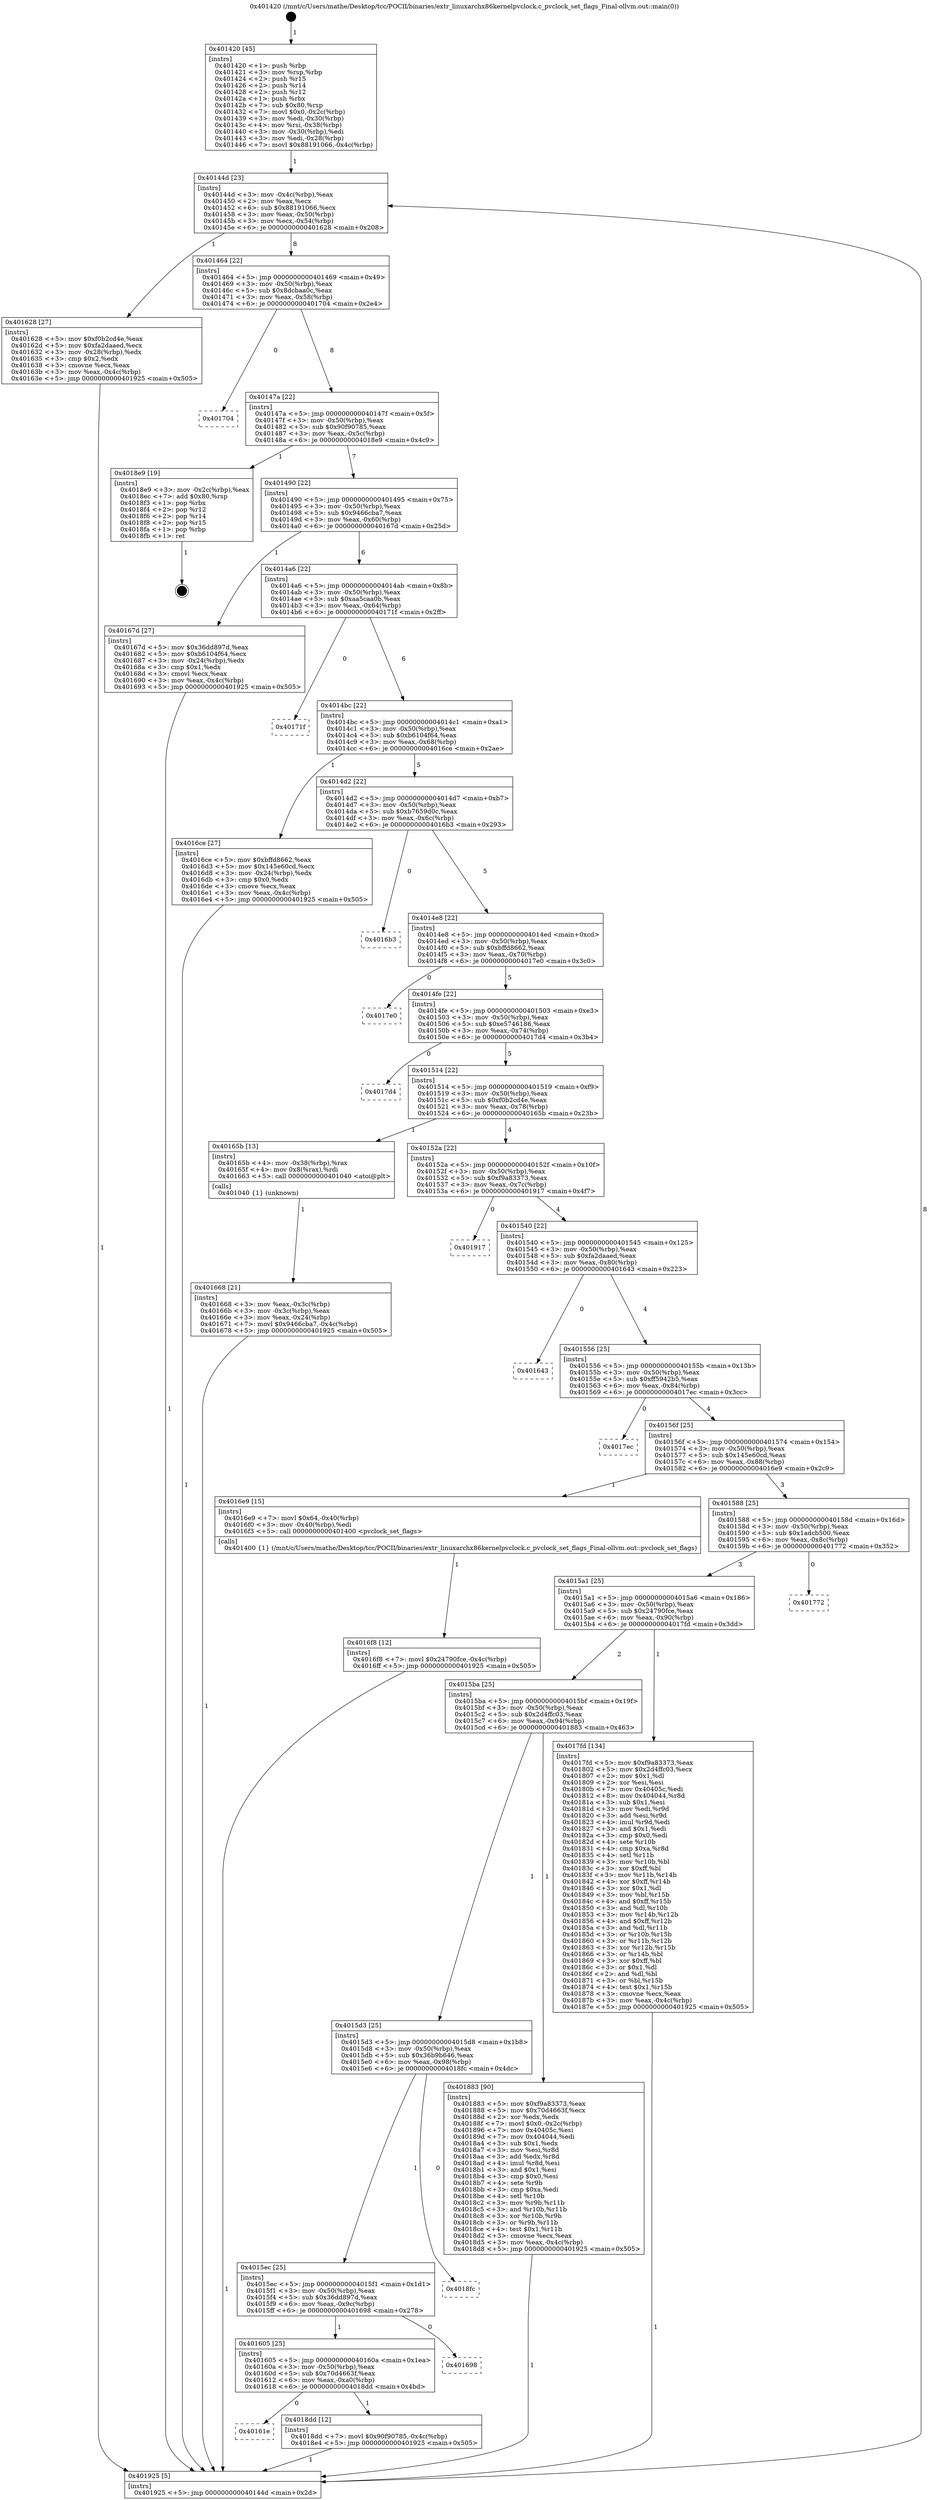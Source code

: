 digraph "0x401420" {
  label = "0x401420 (/mnt/c/Users/mathe/Desktop/tcc/POCII/binaries/extr_linuxarchx86kernelpvclock.c_pvclock_set_flags_Final-ollvm.out::main(0))"
  labelloc = "t"
  node[shape=record]

  Entry [label="",width=0.3,height=0.3,shape=circle,fillcolor=black,style=filled]
  "0x40144d" [label="{
     0x40144d [23]\l
     | [instrs]\l
     &nbsp;&nbsp;0x40144d \<+3\>: mov -0x4c(%rbp),%eax\l
     &nbsp;&nbsp;0x401450 \<+2\>: mov %eax,%ecx\l
     &nbsp;&nbsp;0x401452 \<+6\>: sub $0x88191066,%ecx\l
     &nbsp;&nbsp;0x401458 \<+3\>: mov %eax,-0x50(%rbp)\l
     &nbsp;&nbsp;0x40145b \<+3\>: mov %ecx,-0x54(%rbp)\l
     &nbsp;&nbsp;0x40145e \<+6\>: je 0000000000401628 \<main+0x208\>\l
  }"]
  "0x401628" [label="{
     0x401628 [27]\l
     | [instrs]\l
     &nbsp;&nbsp;0x401628 \<+5\>: mov $0xf0b2cd4e,%eax\l
     &nbsp;&nbsp;0x40162d \<+5\>: mov $0xfa2daaed,%ecx\l
     &nbsp;&nbsp;0x401632 \<+3\>: mov -0x28(%rbp),%edx\l
     &nbsp;&nbsp;0x401635 \<+3\>: cmp $0x2,%edx\l
     &nbsp;&nbsp;0x401638 \<+3\>: cmovne %ecx,%eax\l
     &nbsp;&nbsp;0x40163b \<+3\>: mov %eax,-0x4c(%rbp)\l
     &nbsp;&nbsp;0x40163e \<+5\>: jmp 0000000000401925 \<main+0x505\>\l
  }"]
  "0x401464" [label="{
     0x401464 [22]\l
     | [instrs]\l
     &nbsp;&nbsp;0x401464 \<+5\>: jmp 0000000000401469 \<main+0x49\>\l
     &nbsp;&nbsp;0x401469 \<+3\>: mov -0x50(%rbp),%eax\l
     &nbsp;&nbsp;0x40146c \<+5\>: sub $0x8dcbaa0c,%eax\l
     &nbsp;&nbsp;0x401471 \<+3\>: mov %eax,-0x58(%rbp)\l
     &nbsp;&nbsp;0x401474 \<+6\>: je 0000000000401704 \<main+0x2e4\>\l
  }"]
  "0x401925" [label="{
     0x401925 [5]\l
     | [instrs]\l
     &nbsp;&nbsp;0x401925 \<+5\>: jmp 000000000040144d \<main+0x2d\>\l
  }"]
  "0x401420" [label="{
     0x401420 [45]\l
     | [instrs]\l
     &nbsp;&nbsp;0x401420 \<+1\>: push %rbp\l
     &nbsp;&nbsp;0x401421 \<+3\>: mov %rsp,%rbp\l
     &nbsp;&nbsp;0x401424 \<+2\>: push %r15\l
     &nbsp;&nbsp;0x401426 \<+2\>: push %r14\l
     &nbsp;&nbsp;0x401428 \<+2\>: push %r12\l
     &nbsp;&nbsp;0x40142a \<+1\>: push %rbx\l
     &nbsp;&nbsp;0x40142b \<+7\>: sub $0x80,%rsp\l
     &nbsp;&nbsp;0x401432 \<+7\>: movl $0x0,-0x2c(%rbp)\l
     &nbsp;&nbsp;0x401439 \<+3\>: mov %edi,-0x30(%rbp)\l
     &nbsp;&nbsp;0x40143c \<+4\>: mov %rsi,-0x38(%rbp)\l
     &nbsp;&nbsp;0x401440 \<+3\>: mov -0x30(%rbp),%edi\l
     &nbsp;&nbsp;0x401443 \<+3\>: mov %edi,-0x28(%rbp)\l
     &nbsp;&nbsp;0x401446 \<+7\>: movl $0x88191066,-0x4c(%rbp)\l
  }"]
  Exit [label="",width=0.3,height=0.3,shape=circle,fillcolor=black,style=filled,peripheries=2]
  "0x401704" [label="{
     0x401704\l
  }", style=dashed]
  "0x40147a" [label="{
     0x40147a [22]\l
     | [instrs]\l
     &nbsp;&nbsp;0x40147a \<+5\>: jmp 000000000040147f \<main+0x5f\>\l
     &nbsp;&nbsp;0x40147f \<+3\>: mov -0x50(%rbp),%eax\l
     &nbsp;&nbsp;0x401482 \<+5\>: sub $0x90f90785,%eax\l
     &nbsp;&nbsp;0x401487 \<+3\>: mov %eax,-0x5c(%rbp)\l
     &nbsp;&nbsp;0x40148a \<+6\>: je 00000000004018e9 \<main+0x4c9\>\l
  }"]
  "0x40161e" [label="{
     0x40161e\l
  }", style=dashed]
  "0x4018e9" [label="{
     0x4018e9 [19]\l
     | [instrs]\l
     &nbsp;&nbsp;0x4018e9 \<+3\>: mov -0x2c(%rbp),%eax\l
     &nbsp;&nbsp;0x4018ec \<+7\>: add $0x80,%rsp\l
     &nbsp;&nbsp;0x4018f3 \<+1\>: pop %rbx\l
     &nbsp;&nbsp;0x4018f4 \<+2\>: pop %r12\l
     &nbsp;&nbsp;0x4018f6 \<+2\>: pop %r14\l
     &nbsp;&nbsp;0x4018f8 \<+2\>: pop %r15\l
     &nbsp;&nbsp;0x4018fa \<+1\>: pop %rbp\l
     &nbsp;&nbsp;0x4018fb \<+1\>: ret\l
  }"]
  "0x401490" [label="{
     0x401490 [22]\l
     | [instrs]\l
     &nbsp;&nbsp;0x401490 \<+5\>: jmp 0000000000401495 \<main+0x75\>\l
     &nbsp;&nbsp;0x401495 \<+3\>: mov -0x50(%rbp),%eax\l
     &nbsp;&nbsp;0x401498 \<+5\>: sub $0x9466cba7,%eax\l
     &nbsp;&nbsp;0x40149d \<+3\>: mov %eax,-0x60(%rbp)\l
     &nbsp;&nbsp;0x4014a0 \<+6\>: je 000000000040167d \<main+0x25d\>\l
  }"]
  "0x4018dd" [label="{
     0x4018dd [12]\l
     | [instrs]\l
     &nbsp;&nbsp;0x4018dd \<+7\>: movl $0x90f90785,-0x4c(%rbp)\l
     &nbsp;&nbsp;0x4018e4 \<+5\>: jmp 0000000000401925 \<main+0x505\>\l
  }"]
  "0x40167d" [label="{
     0x40167d [27]\l
     | [instrs]\l
     &nbsp;&nbsp;0x40167d \<+5\>: mov $0x36dd897d,%eax\l
     &nbsp;&nbsp;0x401682 \<+5\>: mov $0xb6104f64,%ecx\l
     &nbsp;&nbsp;0x401687 \<+3\>: mov -0x24(%rbp),%edx\l
     &nbsp;&nbsp;0x40168a \<+3\>: cmp $0x1,%edx\l
     &nbsp;&nbsp;0x40168d \<+3\>: cmovl %ecx,%eax\l
     &nbsp;&nbsp;0x401690 \<+3\>: mov %eax,-0x4c(%rbp)\l
     &nbsp;&nbsp;0x401693 \<+5\>: jmp 0000000000401925 \<main+0x505\>\l
  }"]
  "0x4014a6" [label="{
     0x4014a6 [22]\l
     | [instrs]\l
     &nbsp;&nbsp;0x4014a6 \<+5\>: jmp 00000000004014ab \<main+0x8b\>\l
     &nbsp;&nbsp;0x4014ab \<+3\>: mov -0x50(%rbp),%eax\l
     &nbsp;&nbsp;0x4014ae \<+5\>: sub $0xaa5caa0b,%eax\l
     &nbsp;&nbsp;0x4014b3 \<+3\>: mov %eax,-0x64(%rbp)\l
     &nbsp;&nbsp;0x4014b6 \<+6\>: je 000000000040171f \<main+0x2ff\>\l
  }"]
  "0x401605" [label="{
     0x401605 [25]\l
     | [instrs]\l
     &nbsp;&nbsp;0x401605 \<+5\>: jmp 000000000040160a \<main+0x1ea\>\l
     &nbsp;&nbsp;0x40160a \<+3\>: mov -0x50(%rbp),%eax\l
     &nbsp;&nbsp;0x40160d \<+5\>: sub $0x70d4663f,%eax\l
     &nbsp;&nbsp;0x401612 \<+6\>: mov %eax,-0xa0(%rbp)\l
     &nbsp;&nbsp;0x401618 \<+6\>: je 00000000004018dd \<main+0x4bd\>\l
  }"]
  "0x40171f" [label="{
     0x40171f\l
  }", style=dashed]
  "0x4014bc" [label="{
     0x4014bc [22]\l
     | [instrs]\l
     &nbsp;&nbsp;0x4014bc \<+5\>: jmp 00000000004014c1 \<main+0xa1\>\l
     &nbsp;&nbsp;0x4014c1 \<+3\>: mov -0x50(%rbp),%eax\l
     &nbsp;&nbsp;0x4014c4 \<+5\>: sub $0xb6104f64,%eax\l
     &nbsp;&nbsp;0x4014c9 \<+3\>: mov %eax,-0x68(%rbp)\l
     &nbsp;&nbsp;0x4014cc \<+6\>: je 00000000004016ce \<main+0x2ae\>\l
  }"]
  "0x401698" [label="{
     0x401698\l
  }", style=dashed]
  "0x4016ce" [label="{
     0x4016ce [27]\l
     | [instrs]\l
     &nbsp;&nbsp;0x4016ce \<+5\>: mov $0xbffd8662,%eax\l
     &nbsp;&nbsp;0x4016d3 \<+5\>: mov $0x145e60cd,%ecx\l
     &nbsp;&nbsp;0x4016d8 \<+3\>: mov -0x24(%rbp),%edx\l
     &nbsp;&nbsp;0x4016db \<+3\>: cmp $0x0,%edx\l
     &nbsp;&nbsp;0x4016de \<+3\>: cmove %ecx,%eax\l
     &nbsp;&nbsp;0x4016e1 \<+3\>: mov %eax,-0x4c(%rbp)\l
     &nbsp;&nbsp;0x4016e4 \<+5\>: jmp 0000000000401925 \<main+0x505\>\l
  }"]
  "0x4014d2" [label="{
     0x4014d2 [22]\l
     | [instrs]\l
     &nbsp;&nbsp;0x4014d2 \<+5\>: jmp 00000000004014d7 \<main+0xb7\>\l
     &nbsp;&nbsp;0x4014d7 \<+3\>: mov -0x50(%rbp),%eax\l
     &nbsp;&nbsp;0x4014da \<+5\>: sub $0xb7659d0c,%eax\l
     &nbsp;&nbsp;0x4014df \<+3\>: mov %eax,-0x6c(%rbp)\l
     &nbsp;&nbsp;0x4014e2 \<+6\>: je 00000000004016b3 \<main+0x293\>\l
  }"]
  "0x4015ec" [label="{
     0x4015ec [25]\l
     | [instrs]\l
     &nbsp;&nbsp;0x4015ec \<+5\>: jmp 00000000004015f1 \<main+0x1d1\>\l
     &nbsp;&nbsp;0x4015f1 \<+3\>: mov -0x50(%rbp),%eax\l
     &nbsp;&nbsp;0x4015f4 \<+5\>: sub $0x36dd897d,%eax\l
     &nbsp;&nbsp;0x4015f9 \<+6\>: mov %eax,-0x9c(%rbp)\l
     &nbsp;&nbsp;0x4015ff \<+6\>: je 0000000000401698 \<main+0x278\>\l
  }"]
  "0x4016b3" [label="{
     0x4016b3\l
  }", style=dashed]
  "0x4014e8" [label="{
     0x4014e8 [22]\l
     | [instrs]\l
     &nbsp;&nbsp;0x4014e8 \<+5\>: jmp 00000000004014ed \<main+0xcd\>\l
     &nbsp;&nbsp;0x4014ed \<+3\>: mov -0x50(%rbp),%eax\l
     &nbsp;&nbsp;0x4014f0 \<+5\>: sub $0xbffd8662,%eax\l
     &nbsp;&nbsp;0x4014f5 \<+3\>: mov %eax,-0x70(%rbp)\l
     &nbsp;&nbsp;0x4014f8 \<+6\>: je 00000000004017e0 \<main+0x3c0\>\l
  }"]
  "0x4018fc" [label="{
     0x4018fc\l
  }", style=dashed]
  "0x4017e0" [label="{
     0x4017e0\l
  }", style=dashed]
  "0x4014fe" [label="{
     0x4014fe [22]\l
     | [instrs]\l
     &nbsp;&nbsp;0x4014fe \<+5\>: jmp 0000000000401503 \<main+0xe3\>\l
     &nbsp;&nbsp;0x401503 \<+3\>: mov -0x50(%rbp),%eax\l
     &nbsp;&nbsp;0x401506 \<+5\>: sub $0xe5746186,%eax\l
     &nbsp;&nbsp;0x40150b \<+3\>: mov %eax,-0x74(%rbp)\l
     &nbsp;&nbsp;0x40150e \<+6\>: je 00000000004017d4 \<main+0x3b4\>\l
  }"]
  "0x4015d3" [label="{
     0x4015d3 [25]\l
     | [instrs]\l
     &nbsp;&nbsp;0x4015d3 \<+5\>: jmp 00000000004015d8 \<main+0x1b8\>\l
     &nbsp;&nbsp;0x4015d8 \<+3\>: mov -0x50(%rbp),%eax\l
     &nbsp;&nbsp;0x4015db \<+5\>: sub $0x36b9b646,%eax\l
     &nbsp;&nbsp;0x4015e0 \<+6\>: mov %eax,-0x98(%rbp)\l
     &nbsp;&nbsp;0x4015e6 \<+6\>: je 00000000004018fc \<main+0x4dc\>\l
  }"]
  "0x4017d4" [label="{
     0x4017d4\l
  }", style=dashed]
  "0x401514" [label="{
     0x401514 [22]\l
     | [instrs]\l
     &nbsp;&nbsp;0x401514 \<+5\>: jmp 0000000000401519 \<main+0xf9\>\l
     &nbsp;&nbsp;0x401519 \<+3\>: mov -0x50(%rbp),%eax\l
     &nbsp;&nbsp;0x40151c \<+5\>: sub $0xf0b2cd4e,%eax\l
     &nbsp;&nbsp;0x401521 \<+3\>: mov %eax,-0x78(%rbp)\l
     &nbsp;&nbsp;0x401524 \<+6\>: je 000000000040165b \<main+0x23b\>\l
  }"]
  "0x401883" [label="{
     0x401883 [90]\l
     | [instrs]\l
     &nbsp;&nbsp;0x401883 \<+5\>: mov $0xf9a83373,%eax\l
     &nbsp;&nbsp;0x401888 \<+5\>: mov $0x70d4663f,%ecx\l
     &nbsp;&nbsp;0x40188d \<+2\>: xor %edx,%edx\l
     &nbsp;&nbsp;0x40188f \<+7\>: movl $0x0,-0x2c(%rbp)\l
     &nbsp;&nbsp;0x401896 \<+7\>: mov 0x40405c,%esi\l
     &nbsp;&nbsp;0x40189d \<+7\>: mov 0x404044,%edi\l
     &nbsp;&nbsp;0x4018a4 \<+3\>: sub $0x1,%edx\l
     &nbsp;&nbsp;0x4018a7 \<+3\>: mov %esi,%r8d\l
     &nbsp;&nbsp;0x4018aa \<+3\>: add %edx,%r8d\l
     &nbsp;&nbsp;0x4018ad \<+4\>: imul %r8d,%esi\l
     &nbsp;&nbsp;0x4018b1 \<+3\>: and $0x1,%esi\l
     &nbsp;&nbsp;0x4018b4 \<+3\>: cmp $0x0,%esi\l
     &nbsp;&nbsp;0x4018b7 \<+4\>: sete %r9b\l
     &nbsp;&nbsp;0x4018bb \<+3\>: cmp $0xa,%edi\l
     &nbsp;&nbsp;0x4018be \<+4\>: setl %r10b\l
     &nbsp;&nbsp;0x4018c2 \<+3\>: mov %r9b,%r11b\l
     &nbsp;&nbsp;0x4018c5 \<+3\>: and %r10b,%r11b\l
     &nbsp;&nbsp;0x4018c8 \<+3\>: xor %r10b,%r9b\l
     &nbsp;&nbsp;0x4018cb \<+3\>: or %r9b,%r11b\l
     &nbsp;&nbsp;0x4018ce \<+4\>: test $0x1,%r11b\l
     &nbsp;&nbsp;0x4018d2 \<+3\>: cmovne %ecx,%eax\l
     &nbsp;&nbsp;0x4018d5 \<+3\>: mov %eax,-0x4c(%rbp)\l
     &nbsp;&nbsp;0x4018d8 \<+5\>: jmp 0000000000401925 \<main+0x505\>\l
  }"]
  "0x40165b" [label="{
     0x40165b [13]\l
     | [instrs]\l
     &nbsp;&nbsp;0x40165b \<+4\>: mov -0x38(%rbp),%rax\l
     &nbsp;&nbsp;0x40165f \<+4\>: mov 0x8(%rax),%rdi\l
     &nbsp;&nbsp;0x401663 \<+5\>: call 0000000000401040 \<atoi@plt\>\l
     | [calls]\l
     &nbsp;&nbsp;0x401040 \{1\} (unknown)\l
  }"]
  "0x40152a" [label="{
     0x40152a [22]\l
     | [instrs]\l
     &nbsp;&nbsp;0x40152a \<+5\>: jmp 000000000040152f \<main+0x10f\>\l
     &nbsp;&nbsp;0x40152f \<+3\>: mov -0x50(%rbp),%eax\l
     &nbsp;&nbsp;0x401532 \<+5\>: sub $0xf9a83373,%eax\l
     &nbsp;&nbsp;0x401537 \<+3\>: mov %eax,-0x7c(%rbp)\l
     &nbsp;&nbsp;0x40153a \<+6\>: je 0000000000401917 \<main+0x4f7\>\l
  }"]
  "0x401668" [label="{
     0x401668 [21]\l
     | [instrs]\l
     &nbsp;&nbsp;0x401668 \<+3\>: mov %eax,-0x3c(%rbp)\l
     &nbsp;&nbsp;0x40166b \<+3\>: mov -0x3c(%rbp),%eax\l
     &nbsp;&nbsp;0x40166e \<+3\>: mov %eax,-0x24(%rbp)\l
     &nbsp;&nbsp;0x401671 \<+7\>: movl $0x9466cba7,-0x4c(%rbp)\l
     &nbsp;&nbsp;0x401678 \<+5\>: jmp 0000000000401925 \<main+0x505\>\l
  }"]
  "0x4015ba" [label="{
     0x4015ba [25]\l
     | [instrs]\l
     &nbsp;&nbsp;0x4015ba \<+5\>: jmp 00000000004015bf \<main+0x19f\>\l
     &nbsp;&nbsp;0x4015bf \<+3\>: mov -0x50(%rbp),%eax\l
     &nbsp;&nbsp;0x4015c2 \<+5\>: sub $0x2d4ffc03,%eax\l
     &nbsp;&nbsp;0x4015c7 \<+6\>: mov %eax,-0x94(%rbp)\l
     &nbsp;&nbsp;0x4015cd \<+6\>: je 0000000000401883 \<main+0x463\>\l
  }"]
  "0x401917" [label="{
     0x401917\l
  }", style=dashed]
  "0x401540" [label="{
     0x401540 [22]\l
     | [instrs]\l
     &nbsp;&nbsp;0x401540 \<+5\>: jmp 0000000000401545 \<main+0x125\>\l
     &nbsp;&nbsp;0x401545 \<+3\>: mov -0x50(%rbp),%eax\l
     &nbsp;&nbsp;0x401548 \<+5\>: sub $0xfa2daaed,%eax\l
     &nbsp;&nbsp;0x40154d \<+3\>: mov %eax,-0x80(%rbp)\l
     &nbsp;&nbsp;0x401550 \<+6\>: je 0000000000401643 \<main+0x223\>\l
  }"]
  "0x4017fd" [label="{
     0x4017fd [134]\l
     | [instrs]\l
     &nbsp;&nbsp;0x4017fd \<+5\>: mov $0xf9a83373,%eax\l
     &nbsp;&nbsp;0x401802 \<+5\>: mov $0x2d4ffc03,%ecx\l
     &nbsp;&nbsp;0x401807 \<+2\>: mov $0x1,%dl\l
     &nbsp;&nbsp;0x401809 \<+2\>: xor %esi,%esi\l
     &nbsp;&nbsp;0x40180b \<+7\>: mov 0x40405c,%edi\l
     &nbsp;&nbsp;0x401812 \<+8\>: mov 0x404044,%r8d\l
     &nbsp;&nbsp;0x40181a \<+3\>: sub $0x1,%esi\l
     &nbsp;&nbsp;0x40181d \<+3\>: mov %edi,%r9d\l
     &nbsp;&nbsp;0x401820 \<+3\>: add %esi,%r9d\l
     &nbsp;&nbsp;0x401823 \<+4\>: imul %r9d,%edi\l
     &nbsp;&nbsp;0x401827 \<+3\>: and $0x1,%edi\l
     &nbsp;&nbsp;0x40182a \<+3\>: cmp $0x0,%edi\l
     &nbsp;&nbsp;0x40182d \<+4\>: sete %r10b\l
     &nbsp;&nbsp;0x401831 \<+4\>: cmp $0xa,%r8d\l
     &nbsp;&nbsp;0x401835 \<+4\>: setl %r11b\l
     &nbsp;&nbsp;0x401839 \<+3\>: mov %r10b,%bl\l
     &nbsp;&nbsp;0x40183c \<+3\>: xor $0xff,%bl\l
     &nbsp;&nbsp;0x40183f \<+3\>: mov %r11b,%r14b\l
     &nbsp;&nbsp;0x401842 \<+4\>: xor $0xff,%r14b\l
     &nbsp;&nbsp;0x401846 \<+3\>: xor $0x1,%dl\l
     &nbsp;&nbsp;0x401849 \<+3\>: mov %bl,%r15b\l
     &nbsp;&nbsp;0x40184c \<+4\>: and $0xff,%r15b\l
     &nbsp;&nbsp;0x401850 \<+3\>: and %dl,%r10b\l
     &nbsp;&nbsp;0x401853 \<+3\>: mov %r14b,%r12b\l
     &nbsp;&nbsp;0x401856 \<+4\>: and $0xff,%r12b\l
     &nbsp;&nbsp;0x40185a \<+3\>: and %dl,%r11b\l
     &nbsp;&nbsp;0x40185d \<+3\>: or %r10b,%r15b\l
     &nbsp;&nbsp;0x401860 \<+3\>: or %r11b,%r12b\l
     &nbsp;&nbsp;0x401863 \<+3\>: xor %r12b,%r15b\l
     &nbsp;&nbsp;0x401866 \<+3\>: or %r14b,%bl\l
     &nbsp;&nbsp;0x401869 \<+3\>: xor $0xff,%bl\l
     &nbsp;&nbsp;0x40186c \<+3\>: or $0x1,%dl\l
     &nbsp;&nbsp;0x40186f \<+2\>: and %dl,%bl\l
     &nbsp;&nbsp;0x401871 \<+3\>: or %bl,%r15b\l
     &nbsp;&nbsp;0x401874 \<+4\>: test $0x1,%r15b\l
     &nbsp;&nbsp;0x401878 \<+3\>: cmovne %ecx,%eax\l
     &nbsp;&nbsp;0x40187b \<+3\>: mov %eax,-0x4c(%rbp)\l
     &nbsp;&nbsp;0x40187e \<+5\>: jmp 0000000000401925 \<main+0x505\>\l
  }"]
  "0x401643" [label="{
     0x401643\l
  }", style=dashed]
  "0x401556" [label="{
     0x401556 [25]\l
     | [instrs]\l
     &nbsp;&nbsp;0x401556 \<+5\>: jmp 000000000040155b \<main+0x13b\>\l
     &nbsp;&nbsp;0x40155b \<+3\>: mov -0x50(%rbp),%eax\l
     &nbsp;&nbsp;0x40155e \<+5\>: sub $0xff5942b5,%eax\l
     &nbsp;&nbsp;0x401563 \<+6\>: mov %eax,-0x84(%rbp)\l
     &nbsp;&nbsp;0x401569 \<+6\>: je 00000000004017ec \<main+0x3cc\>\l
  }"]
  "0x4015a1" [label="{
     0x4015a1 [25]\l
     | [instrs]\l
     &nbsp;&nbsp;0x4015a1 \<+5\>: jmp 00000000004015a6 \<main+0x186\>\l
     &nbsp;&nbsp;0x4015a6 \<+3\>: mov -0x50(%rbp),%eax\l
     &nbsp;&nbsp;0x4015a9 \<+5\>: sub $0x24790fce,%eax\l
     &nbsp;&nbsp;0x4015ae \<+6\>: mov %eax,-0x90(%rbp)\l
     &nbsp;&nbsp;0x4015b4 \<+6\>: je 00000000004017fd \<main+0x3dd\>\l
  }"]
  "0x4017ec" [label="{
     0x4017ec\l
  }", style=dashed]
  "0x40156f" [label="{
     0x40156f [25]\l
     | [instrs]\l
     &nbsp;&nbsp;0x40156f \<+5\>: jmp 0000000000401574 \<main+0x154\>\l
     &nbsp;&nbsp;0x401574 \<+3\>: mov -0x50(%rbp),%eax\l
     &nbsp;&nbsp;0x401577 \<+5\>: sub $0x145e60cd,%eax\l
     &nbsp;&nbsp;0x40157c \<+6\>: mov %eax,-0x88(%rbp)\l
     &nbsp;&nbsp;0x401582 \<+6\>: je 00000000004016e9 \<main+0x2c9\>\l
  }"]
  "0x401772" [label="{
     0x401772\l
  }", style=dashed]
  "0x4016e9" [label="{
     0x4016e9 [15]\l
     | [instrs]\l
     &nbsp;&nbsp;0x4016e9 \<+7\>: movl $0x64,-0x40(%rbp)\l
     &nbsp;&nbsp;0x4016f0 \<+3\>: mov -0x40(%rbp),%edi\l
     &nbsp;&nbsp;0x4016f3 \<+5\>: call 0000000000401400 \<pvclock_set_flags\>\l
     | [calls]\l
     &nbsp;&nbsp;0x401400 \{1\} (/mnt/c/Users/mathe/Desktop/tcc/POCII/binaries/extr_linuxarchx86kernelpvclock.c_pvclock_set_flags_Final-ollvm.out::pvclock_set_flags)\l
  }"]
  "0x401588" [label="{
     0x401588 [25]\l
     | [instrs]\l
     &nbsp;&nbsp;0x401588 \<+5\>: jmp 000000000040158d \<main+0x16d\>\l
     &nbsp;&nbsp;0x40158d \<+3\>: mov -0x50(%rbp),%eax\l
     &nbsp;&nbsp;0x401590 \<+5\>: sub $0x1adcb500,%eax\l
     &nbsp;&nbsp;0x401595 \<+6\>: mov %eax,-0x8c(%rbp)\l
     &nbsp;&nbsp;0x40159b \<+6\>: je 0000000000401772 \<main+0x352\>\l
  }"]
  "0x4016f8" [label="{
     0x4016f8 [12]\l
     | [instrs]\l
     &nbsp;&nbsp;0x4016f8 \<+7\>: movl $0x24790fce,-0x4c(%rbp)\l
     &nbsp;&nbsp;0x4016ff \<+5\>: jmp 0000000000401925 \<main+0x505\>\l
  }"]
  Entry -> "0x401420" [label=" 1"]
  "0x40144d" -> "0x401628" [label=" 1"]
  "0x40144d" -> "0x401464" [label=" 8"]
  "0x401628" -> "0x401925" [label=" 1"]
  "0x401420" -> "0x40144d" [label=" 1"]
  "0x401925" -> "0x40144d" [label=" 8"]
  "0x4018e9" -> Exit [label=" 1"]
  "0x401464" -> "0x401704" [label=" 0"]
  "0x401464" -> "0x40147a" [label=" 8"]
  "0x4018dd" -> "0x401925" [label=" 1"]
  "0x40147a" -> "0x4018e9" [label=" 1"]
  "0x40147a" -> "0x401490" [label=" 7"]
  "0x401605" -> "0x40161e" [label=" 0"]
  "0x401490" -> "0x40167d" [label=" 1"]
  "0x401490" -> "0x4014a6" [label=" 6"]
  "0x401605" -> "0x4018dd" [label=" 1"]
  "0x4014a6" -> "0x40171f" [label=" 0"]
  "0x4014a6" -> "0x4014bc" [label=" 6"]
  "0x4015ec" -> "0x401605" [label=" 1"]
  "0x4014bc" -> "0x4016ce" [label=" 1"]
  "0x4014bc" -> "0x4014d2" [label=" 5"]
  "0x4015ec" -> "0x401698" [label=" 0"]
  "0x4014d2" -> "0x4016b3" [label=" 0"]
  "0x4014d2" -> "0x4014e8" [label=" 5"]
  "0x4015d3" -> "0x4015ec" [label=" 1"]
  "0x4014e8" -> "0x4017e0" [label=" 0"]
  "0x4014e8" -> "0x4014fe" [label=" 5"]
  "0x4015d3" -> "0x4018fc" [label=" 0"]
  "0x4014fe" -> "0x4017d4" [label=" 0"]
  "0x4014fe" -> "0x401514" [label=" 5"]
  "0x401883" -> "0x401925" [label=" 1"]
  "0x401514" -> "0x40165b" [label=" 1"]
  "0x401514" -> "0x40152a" [label=" 4"]
  "0x40165b" -> "0x401668" [label=" 1"]
  "0x401668" -> "0x401925" [label=" 1"]
  "0x40167d" -> "0x401925" [label=" 1"]
  "0x4016ce" -> "0x401925" [label=" 1"]
  "0x4015ba" -> "0x4015d3" [label=" 1"]
  "0x40152a" -> "0x401917" [label=" 0"]
  "0x40152a" -> "0x401540" [label=" 4"]
  "0x4015ba" -> "0x401883" [label=" 1"]
  "0x401540" -> "0x401643" [label=" 0"]
  "0x401540" -> "0x401556" [label=" 4"]
  "0x4017fd" -> "0x401925" [label=" 1"]
  "0x401556" -> "0x4017ec" [label=" 0"]
  "0x401556" -> "0x40156f" [label=" 4"]
  "0x4015a1" -> "0x4017fd" [label=" 1"]
  "0x40156f" -> "0x4016e9" [label=" 1"]
  "0x40156f" -> "0x401588" [label=" 3"]
  "0x4016e9" -> "0x4016f8" [label=" 1"]
  "0x4016f8" -> "0x401925" [label=" 1"]
  "0x4015a1" -> "0x4015ba" [label=" 2"]
  "0x401588" -> "0x401772" [label=" 0"]
  "0x401588" -> "0x4015a1" [label=" 3"]
}
